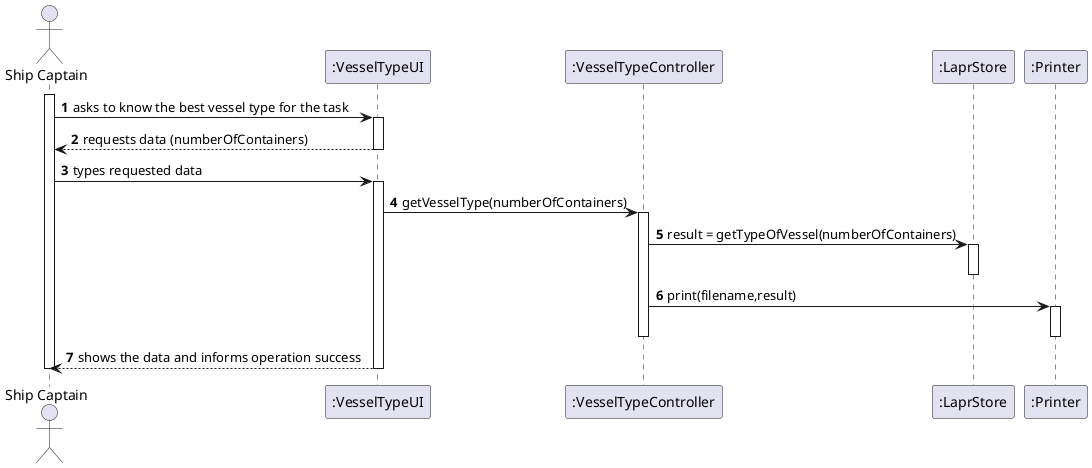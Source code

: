 @startuml
'https://plantuml.com/sequence-diagram

autonumber
actor "Ship Captain" as FM
participant ":VesselTypeUI" as AORUI
participant ":VesselTypeController" as AORC
participant ":LaprStore" as AOR
participant ":Printer" as P
activate FM
FM -> AORUI: asks to know the best vessel type for the task
activate AORUI
AORUI --> FM : requests data (numberOfContainers)
deactivate AORUI

FM -> AORUI: types requested data
activate AORUI
AORUI -> AORC : getVesselType(numberOfContainers)
activate AORC
AORC -> AOR : result = getTypeOfVessel(numberOfContainers)
activate AOR
deactivate AOR
AORC -> P : print(filename,result)
activate P
deactivate P
deactivate AORC
AORUI --> FM : shows the data and informs operation success
deactivate AORC
deactivate AORUI
deactivate FM
@enduml
